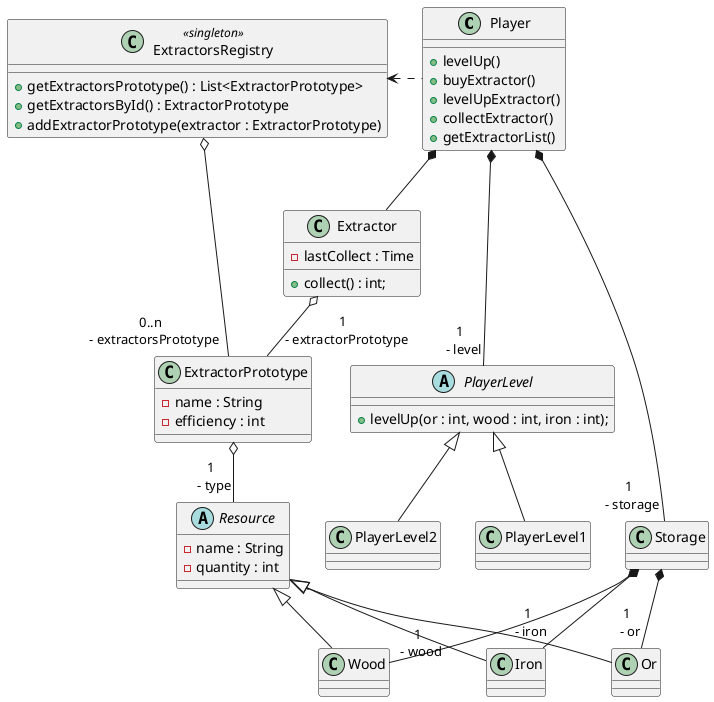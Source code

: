 @startuml
'https://plantuml.com/class-diagram

class Player{


    + levelUp()
    + buyExtractor()
    + levelUpExtractor()
    + collectExtractor()
    + getExtractorList()
}

class ExtractorsRegistry <<singleton>>{
    + getExtractorsPrototype() : List<ExtractorPrototype>
    + getExtractorsById() : ExtractorPrototype
    + addExtractorPrototype(extractor : ExtractorPrototype)
}

ExtractorsRegistry o-- "0..n \n - extractorsPrototype" ExtractorPrototype

Player .left.> ExtractorsRegistry

class ExtractorPrototype {
    - name : String
    - efficiency : int
}
class Extractor {
    - lastCollect : Time
    + collect() : int;
}
Player *-- Extractor
ExtractorPrototype o-- "1 \n - type"Resource
Extractor o-- "1 \n - extractorPrototype" ExtractorPrototype

Player *--- "1 \n - level" PlayerLevel
Player *-- "1 \n - storage" Storage
abstract class Resource{
    - name : String
    - quantity : int
}

class Storage {

}
Storage *-- "1 \n - or" Or
Storage *-- "1 \n - wood" Wood
Storage *-- "1 \n - iron" Iron

class Or extends Resource {
}

class Wood extends Resource {
}


class Iron extends Resource {
}

abstract class PlayerLevel {
    + levelUp(or : int, wood : int, iron : int);
}


class PlayerLevel1 extends PlayerLevel {

}

class PlayerLevel2 extends PlayerLevel {

}

@enduml
